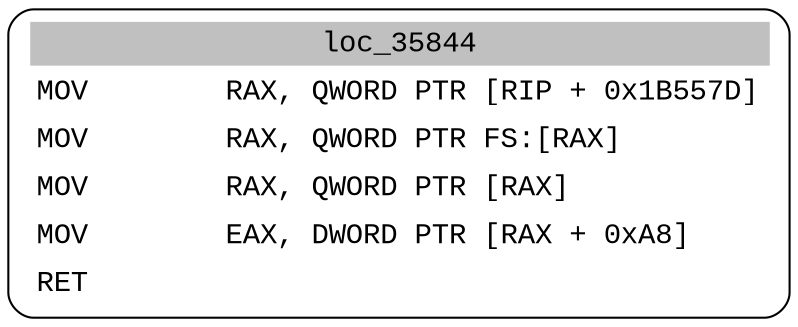 digraph asm_graph {
1941 [
shape="Mrecord" fontname="Courier New"label =<<table border="0" cellborder="0" cellpadding="3"><tr><td align="center" colspan="2" bgcolor="grey">loc_35844</td></tr><tr><td align="left">MOV        RAX, QWORD PTR [RIP + 0x1B557D]</td></tr><tr><td align="left">MOV        RAX, QWORD PTR FS:[RAX]</td></tr><tr><td align="left">MOV        RAX, QWORD PTR [RAX]</td></tr><tr><td align="left">MOV        EAX, DWORD PTR [RAX + 0xA8]</td></tr><tr><td align="left">RET        </td></tr></table>> ];
}